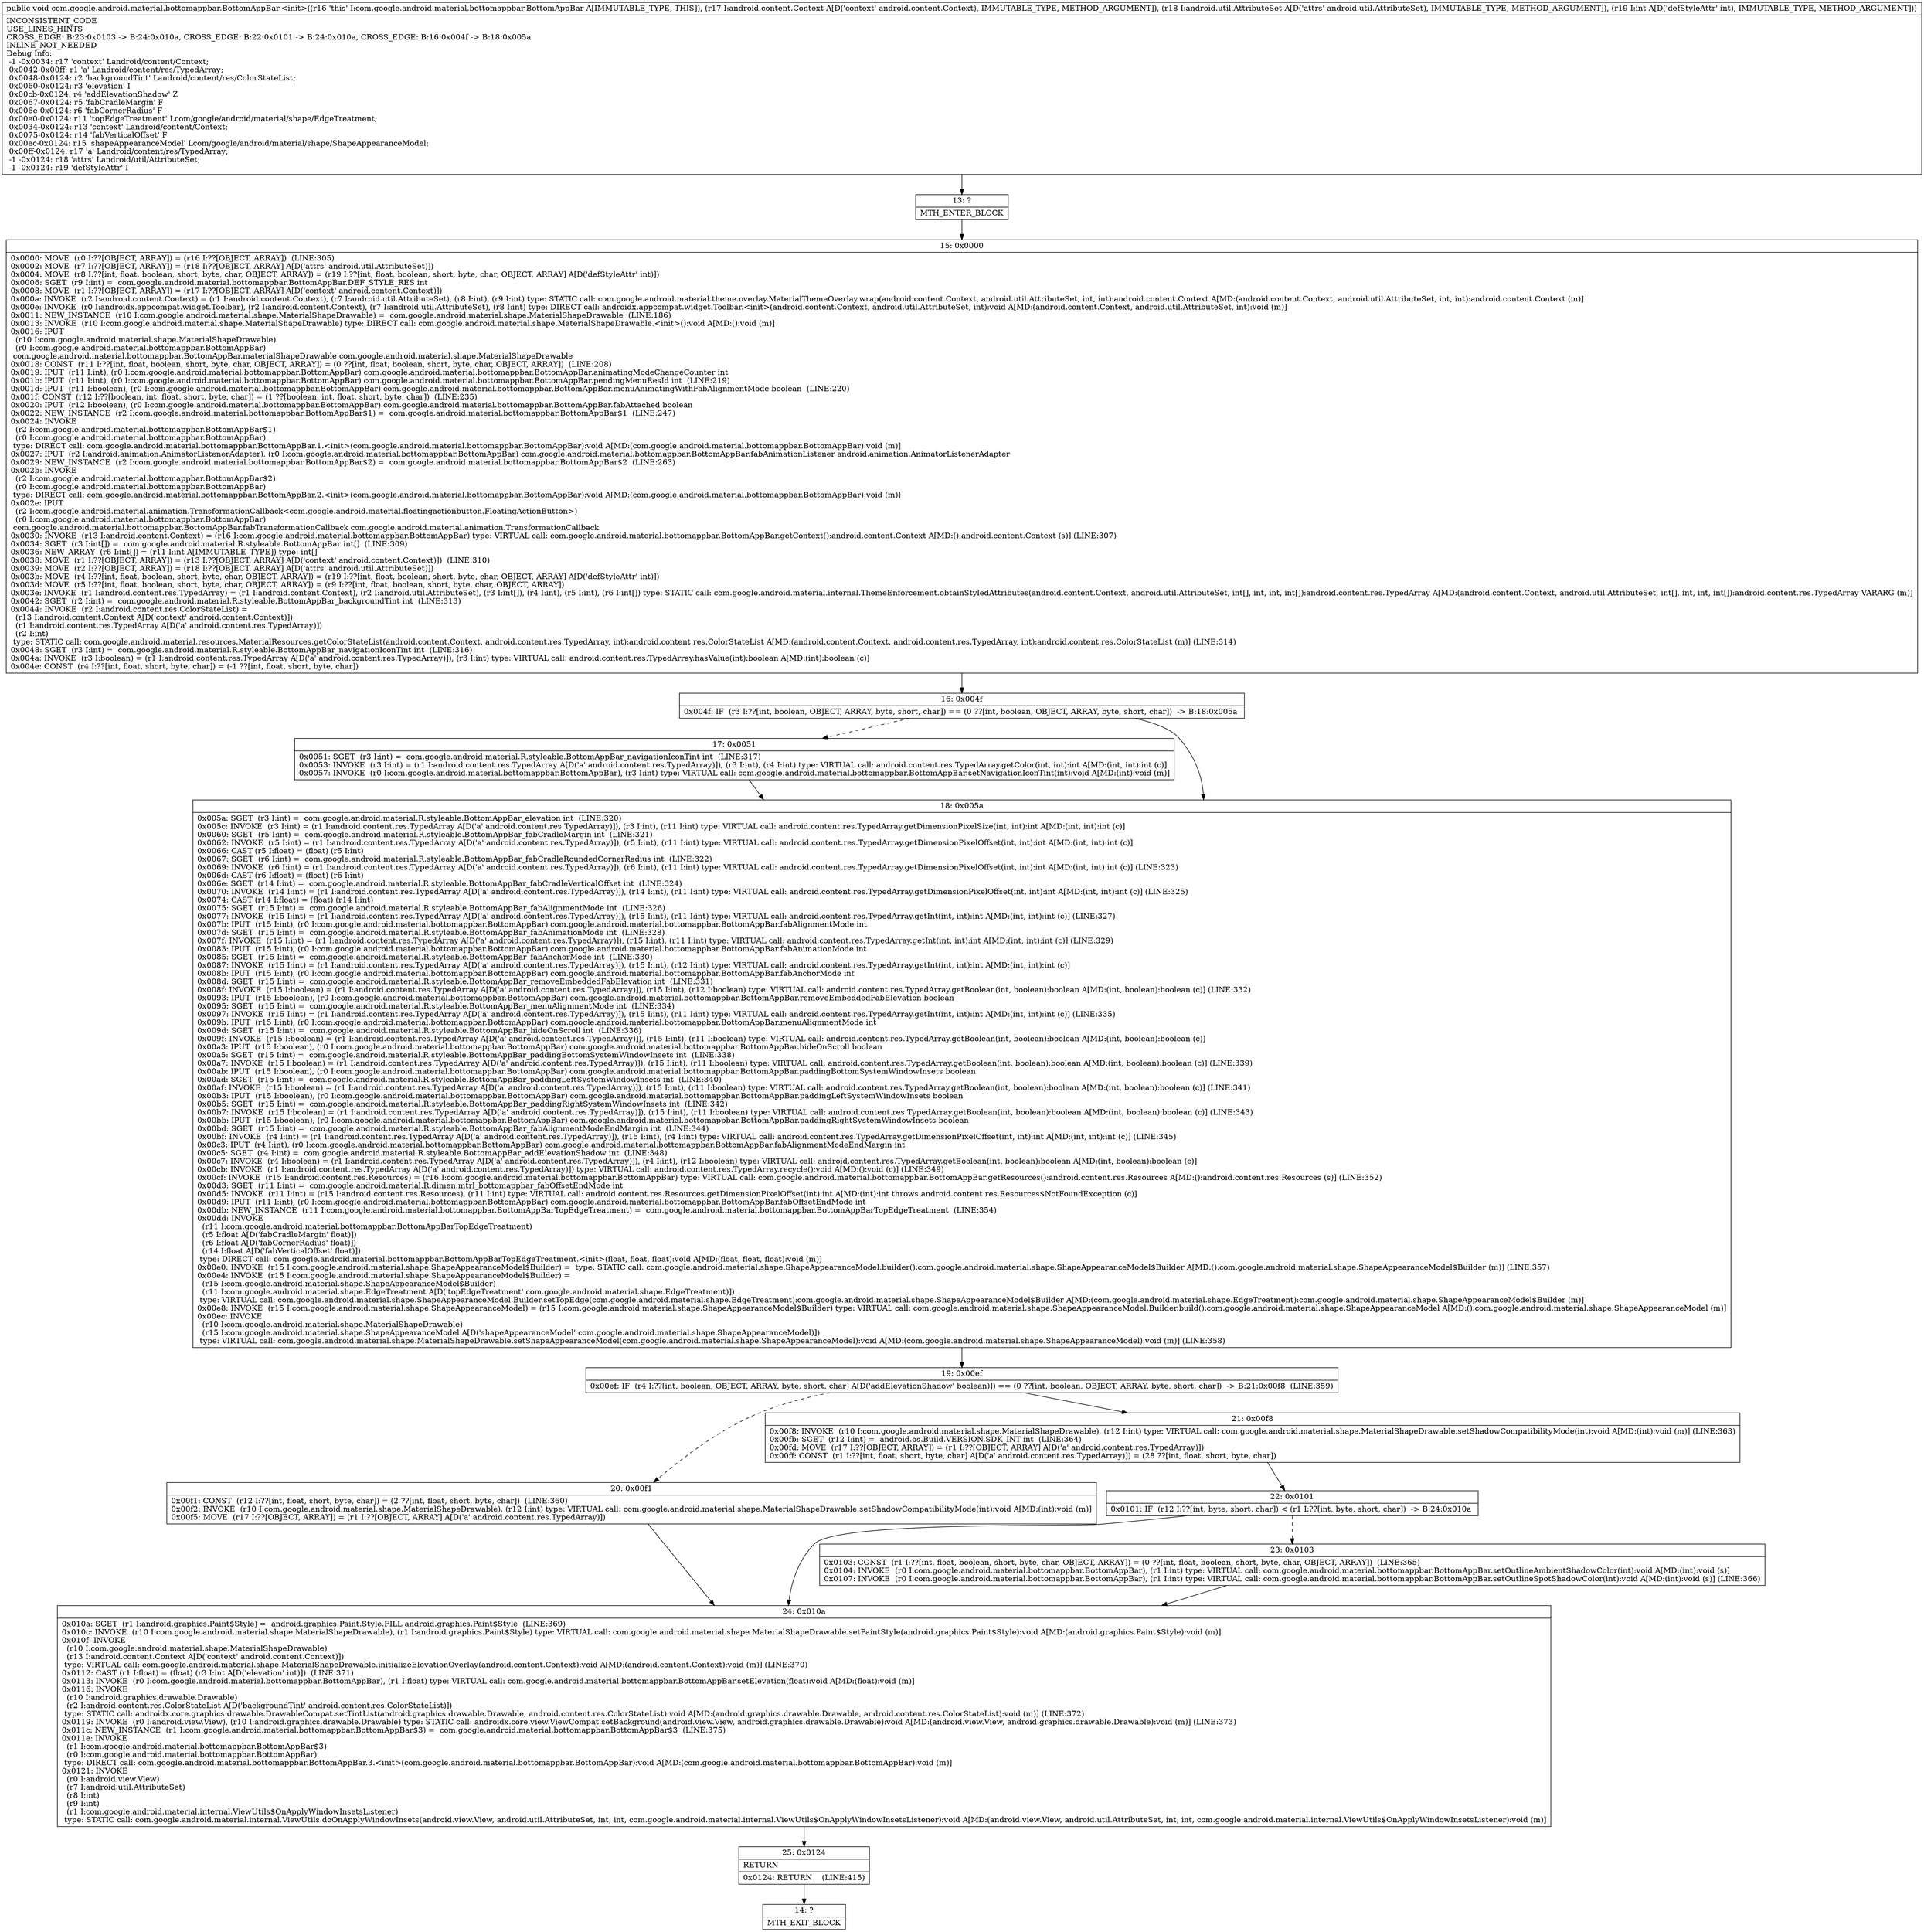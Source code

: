 digraph "CFG forcom.google.android.material.bottomappbar.BottomAppBar.\<init\>(Landroid\/content\/Context;Landroid\/util\/AttributeSet;I)V" {
Node_13 [shape=record,label="{13\:\ ?|MTH_ENTER_BLOCK\l}"];
Node_15 [shape=record,label="{15\:\ 0x0000|0x0000: MOVE  (r0 I:??[OBJECT, ARRAY]) = (r16 I:??[OBJECT, ARRAY])  (LINE:305)\l0x0002: MOVE  (r7 I:??[OBJECT, ARRAY]) = (r18 I:??[OBJECT, ARRAY] A[D('attrs' android.util.AttributeSet)]) \l0x0004: MOVE  (r8 I:??[int, float, boolean, short, byte, char, OBJECT, ARRAY]) = (r19 I:??[int, float, boolean, short, byte, char, OBJECT, ARRAY] A[D('defStyleAttr' int)]) \l0x0006: SGET  (r9 I:int) =  com.google.android.material.bottomappbar.BottomAppBar.DEF_STYLE_RES int \l0x0008: MOVE  (r1 I:??[OBJECT, ARRAY]) = (r17 I:??[OBJECT, ARRAY] A[D('context' android.content.Context)]) \l0x000a: INVOKE  (r2 I:android.content.Context) = (r1 I:android.content.Context), (r7 I:android.util.AttributeSet), (r8 I:int), (r9 I:int) type: STATIC call: com.google.android.material.theme.overlay.MaterialThemeOverlay.wrap(android.content.Context, android.util.AttributeSet, int, int):android.content.Context A[MD:(android.content.Context, android.util.AttributeSet, int, int):android.content.Context (m)]\l0x000e: INVOKE  (r0 I:androidx.appcompat.widget.Toolbar), (r2 I:android.content.Context), (r7 I:android.util.AttributeSet), (r8 I:int) type: DIRECT call: androidx.appcompat.widget.Toolbar.\<init\>(android.content.Context, android.util.AttributeSet, int):void A[MD:(android.content.Context, android.util.AttributeSet, int):void (m)]\l0x0011: NEW_INSTANCE  (r10 I:com.google.android.material.shape.MaterialShapeDrawable) =  com.google.android.material.shape.MaterialShapeDrawable  (LINE:186)\l0x0013: INVOKE  (r10 I:com.google.android.material.shape.MaterialShapeDrawable) type: DIRECT call: com.google.android.material.shape.MaterialShapeDrawable.\<init\>():void A[MD:():void (m)]\l0x0016: IPUT  \l  (r10 I:com.google.android.material.shape.MaterialShapeDrawable)\l  (r0 I:com.google.android.material.bottomappbar.BottomAppBar)\l com.google.android.material.bottomappbar.BottomAppBar.materialShapeDrawable com.google.android.material.shape.MaterialShapeDrawable \l0x0018: CONST  (r11 I:??[int, float, boolean, short, byte, char, OBJECT, ARRAY]) = (0 ??[int, float, boolean, short, byte, char, OBJECT, ARRAY])  (LINE:208)\l0x0019: IPUT  (r11 I:int), (r0 I:com.google.android.material.bottomappbar.BottomAppBar) com.google.android.material.bottomappbar.BottomAppBar.animatingModeChangeCounter int \l0x001b: IPUT  (r11 I:int), (r0 I:com.google.android.material.bottomappbar.BottomAppBar) com.google.android.material.bottomappbar.BottomAppBar.pendingMenuResId int  (LINE:219)\l0x001d: IPUT  (r11 I:boolean), (r0 I:com.google.android.material.bottomappbar.BottomAppBar) com.google.android.material.bottomappbar.BottomAppBar.menuAnimatingWithFabAlignmentMode boolean  (LINE:220)\l0x001f: CONST  (r12 I:??[boolean, int, float, short, byte, char]) = (1 ??[boolean, int, float, short, byte, char])  (LINE:235)\l0x0020: IPUT  (r12 I:boolean), (r0 I:com.google.android.material.bottomappbar.BottomAppBar) com.google.android.material.bottomappbar.BottomAppBar.fabAttached boolean \l0x0022: NEW_INSTANCE  (r2 I:com.google.android.material.bottomappbar.BottomAppBar$1) =  com.google.android.material.bottomappbar.BottomAppBar$1  (LINE:247)\l0x0024: INVOKE  \l  (r2 I:com.google.android.material.bottomappbar.BottomAppBar$1)\l  (r0 I:com.google.android.material.bottomappbar.BottomAppBar)\l type: DIRECT call: com.google.android.material.bottomappbar.BottomAppBar.1.\<init\>(com.google.android.material.bottomappbar.BottomAppBar):void A[MD:(com.google.android.material.bottomappbar.BottomAppBar):void (m)]\l0x0027: IPUT  (r2 I:android.animation.AnimatorListenerAdapter), (r0 I:com.google.android.material.bottomappbar.BottomAppBar) com.google.android.material.bottomappbar.BottomAppBar.fabAnimationListener android.animation.AnimatorListenerAdapter \l0x0029: NEW_INSTANCE  (r2 I:com.google.android.material.bottomappbar.BottomAppBar$2) =  com.google.android.material.bottomappbar.BottomAppBar$2  (LINE:263)\l0x002b: INVOKE  \l  (r2 I:com.google.android.material.bottomappbar.BottomAppBar$2)\l  (r0 I:com.google.android.material.bottomappbar.BottomAppBar)\l type: DIRECT call: com.google.android.material.bottomappbar.BottomAppBar.2.\<init\>(com.google.android.material.bottomappbar.BottomAppBar):void A[MD:(com.google.android.material.bottomappbar.BottomAppBar):void (m)]\l0x002e: IPUT  \l  (r2 I:com.google.android.material.animation.TransformationCallback\<com.google.android.material.floatingactionbutton.FloatingActionButton\>)\l  (r0 I:com.google.android.material.bottomappbar.BottomAppBar)\l com.google.android.material.bottomappbar.BottomAppBar.fabTransformationCallback com.google.android.material.animation.TransformationCallback \l0x0030: INVOKE  (r13 I:android.content.Context) = (r16 I:com.google.android.material.bottomappbar.BottomAppBar) type: VIRTUAL call: com.google.android.material.bottomappbar.BottomAppBar.getContext():android.content.Context A[MD:():android.content.Context (s)] (LINE:307)\l0x0034: SGET  (r3 I:int[]) =  com.google.android.material.R.styleable.BottomAppBar int[]  (LINE:309)\l0x0036: NEW_ARRAY  (r6 I:int[]) = (r11 I:int A[IMMUTABLE_TYPE]) type: int[] \l0x0038: MOVE  (r1 I:??[OBJECT, ARRAY]) = (r13 I:??[OBJECT, ARRAY] A[D('context' android.content.Context)])  (LINE:310)\l0x0039: MOVE  (r2 I:??[OBJECT, ARRAY]) = (r18 I:??[OBJECT, ARRAY] A[D('attrs' android.util.AttributeSet)]) \l0x003b: MOVE  (r4 I:??[int, float, boolean, short, byte, char, OBJECT, ARRAY]) = (r19 I:??[int, float, boolean, short, byte, char, OBJECT, ARRAY] A[D('defStyleAttr' int)]) \l0x003d: MOVE  (r5 I:??[int, float, boolean, short, byte, char, OBJECT, ARRAY]) = (r9 I:??[int, float, boolean, short, byte, char, OBJECT, ARRAY]) \l0x003e: INVOKE  (r1 I:android.content.res.TypedArray) = (r1 I:android.content.Context), (r2 I:android.util.AttributeSet), (r3 I:int[]), (r4 I:int), (r5 I:int), (r6 I:int[]) type: STATIC call: com.google.android.material.internal.ThemeEnforcement.obtainStyledAttributes(android.content.Context, android.util.AttributeSet, int[], int, int, int[]):android.content.res.TypedArray A[MD:(android.content.Context, android.util.AttributeSet, int[], int, int, int[]):android.content.res.TypedArray VARARG (m)]\l0x0042: SGET  (r2 I:int) =  com.google.android.material.R.styleable.BottomAppBar_backgroundTint int  (LINE:313)\l0x0044: INVOKE  (r2 I:android.content.res.ColorStateList) = \l  (r13 I:android.content.Context A[D('context' android.content.Context)])\l  (r1 I:android.content.res.TypedArray A[D('a' android.content.res.TypedArray)])\l  (r2 I:int)\l type: STATIC call: com.google.android.material.resources.MaterialResources.getColorStateList(android.content.Context, android.content.res.TypedArray, int):android.content.res.ColorStateList A[MD:(android.content.Context, android.content.res.TypedArray, int):android.content.res.ColorStateList (m)] (LINE:314)\l0x0048: SGET  (r3 I:int) =  com.google.android.material.R.styleable.BottomAppBar_navigationIconTint int  (LINE:316)\l0x004a: INVOKE  (r3 I:boolean) = (r1 I:android.content.res.TypedArray A[D('a' android.content.res.TypedArray)]), (r3 I:int) type: VIRTUAL call: android.content.res.TypedArray.hasValue(int):boolean A[MD:(int):boolean (c)]\l0x004e: CONST  (r4 I:??[int, float, short, byte, char]) = (\-1 ??[int, float, short, byte, char]) \l}"];
Node_16 [shape=record,label="{16\:\ 0x004f|0x004f: IF  (r3 I:??[int, boolean, OBJECT, ARRAY, byte, short, char]) == (0 ??[int, boolean, OBJECT, ARRAY, byte, short, char])  \-\> B:18:0x005a \l}"];
Node_17 [shape=record,label="{17\:\ 0x0051|0x0051: SGET  (r3 I:int) =  com.google.android.material.R.styleable.BottomAppBar_navigationIconTint int  (LINE:317)\l0x0053: INVOKE  (r3 I:int) = (r1 I:android.content.res.TypedArray A[D('a' android.content.res.TypedArray)]), (r3 I:int), (r4 I:int) type: VIRTUAL call: android.content.res.TypedArray.getColor(int, int):int A[MD:(int, int):int (c)]\l0x0057: INVOKE  (r0 I:com.google.android.material.bottomappbar.BottomAppBar), (r3 I:int) type: VIRTUAL call: com.google.android.material.bottomappbar.BottomAppBar.setNavigationIconTint(int):void A[MD:(int):void (m)]\l}"];
Node_18 [shape=record,label="{18\:\ 0x005a|0x005a: SGET  (r3 I:int) =  com.google.android.material.R.styleable.BottomAppBar_elevation int  (LINE:320)\l0x005c: INVOKE  (r3 I:int) = (r1 I:android.content.res.TypedArray A[D('a' android.content.res.TypedArray)]), (r3 I:int), (r11 I:int) type: VIRTUAL call: android.content.res.TypedArray.getDimensionPixelSize(int, int):int A[MD:(int, int):int (c)]\l0x0060: SGET  (r5 I:int) =  com.google.android.material.R.styleable.BottomAppBar_fabCradleMargin int  (LINE:321)\l0x0062: INVOKE  (r5 I:int) = (r1 I:android.content.res.TypedArray A[D('a' android.content.res.TypedArray)]), (r5 I:int), (r11 I:int) type: VIRTUAL call: android.content.res.TypedArray.getDimensionPixelOffset(int, int):int A[MD:(int, int):int (c)]\l0x0066: CAST (r5 I:float) = (float) (r5 I:int) \l0x0067: SGET  (r6 I:int) =  com.google.android.material.R.styleable.BottomAppBar_fabCradleRoundedCornerRadius int  (LINE:322)\l0x0069: INVOKE  (r6 I:int) = (r1 I:android.content.res.TypedArray A[D('a' android.content.res.TypedArray)]), (r6 I:int), (r11 I:int) type: VIRTUAL call: android.content.res.TypedArray.getDimensionPixelOffset(int, int):int A[MD:(int, int):int (c)] (LINE:323)\l0x006d: CAST (r6 I:float) = (float) (r6 I:int) \l0x006e: SGET  (r14 I:int) =  com.google.android.material.R.styleable.BottomAppBar_fabCradleVerticalOffset int  (LINE:324)\l0x0070: INVOKE  (r14 I:int) = (r1 I:android.content.res.TypedArray A[D('a' android.content.res.TypedArray)]), (r14 I:int), (r11 I:int) type: VIRTUAL call: android.content.res.TypedArray.getDimensionPixelOffset(int, int):int A[MD:(int, int):int (c)] (LINE:325)\l0x0074: CAST (r14 I:float) = (float) (r14 I:int) \l0x0075: SGET  (r15 I:int) =  com.google.android.material.R.styleable.BottomAppBar_fabAlignmentMode int  (LINE:326)\l0x0077: INVOKE  (r15 I:int) = (r1 I:android.content.res.TypedArray A[D('a' android.content.res.TypedArray)]), (r15 I:int), (r11 I:int) type: VIRTUAL call: android.content.res.TypedArray.getInt(int, int):int A[MD:(int, int):int (c)] (LINE:327)\l0x007b: IPUT  (r15 I:int), (r0 I:com.google.android.material.bottomappbar.BottomAppBar) com.google.android.material.bottomappbar.BottomAppBar.fabAlignmentMode int \l0x007d: SGET  (r15 I:int) =  com.google.android.material.R.styleable.BottomAppBar_fabAnimationMode int  (LINE:328)\l0x007f: INVOKE  (r15 I:int) = (r1 I:android.content.res.TypedArray A[D('a' android.content.res.TypedArray)]), (r15 I:int), (r11 I:int) type: VIRTUAL call: android.content.res.TypedArray.getInt(int, int):int A[MD:(int, int):int (c)] (LINE:329)\l0x0083: IPUT  (r15 I:int), (r0 I:com.google.android.material.bottomappbar.BottomAppBar) com.google.android.material.bottomappbar.BottomAppBar.fabAnimationMode int \l0x0085: SGET  (r15 I:int) =  com.google.android.material.R.styleable.BottomAppBar_fabAnchorMode int  (LINE:330)\l0x0087: INVOKE  (r15 I:int) = (r1 I:android.content.res.TypedArray A[D('a' android.content.res.TypedArray)]), (r15 I:int), (r12 I:int) type: VIRTUAL call: android.content.res.TypedArray.getInt(int, int):int A[MD:(int, int):int (c)]\l0x008b: IPUT  (r15 I:int), (r0 I:com.google.android.material.bottomappbar.BottomAppBar) com.google.android.material.bottomappbar.BottomAppBar.fabAnchorMode int \l0x008d: SGET  (r15 I:int) =  com.google.android.material.R.styleable.BottomAppBar_removeEmbeddedFabElevation int  (LINE:331)\l0x008f: INVOKE  (r15 I:boolean) = (r1 I:android.content.res.TypedArray A[D('a' android.content.res.TypedArray)]), (r15 I:int), (r12 I:boolean) type: VIRTUAL call: android.content.res.TypedArray.getBoolean(int, boolean):boolean A[MD:(int, boolean):boolean (c)] (LINE:332)\l0x0093: IPUT  (r15 I:boolean), (r0 I:com.google.android.material.bottomappbar.BottomAppBar) com.google.android.material.bottomappbar.BottomAppBar.removeEmbeddedFabElevation boolean \l0x0095: SGET  (r15 I:int) =  com.google.android.material.R.styleable.BottomAppBar_menuAlignmentMode int  (LINE:334)\l0x0097: INVOKE  (r15 I:int) = (r1 I:android.content.res.TypedArray A[D('a' android.content.res.TypedArray)]), (r15 I:int), (r11 I:int) type: VIRTUAL call: android.content.res.TypedArray.getInt(int, int):int A[MD:(int, int):int (c)] (LINE:335)\l0x009b: IPUT  (r15 I:int), (r0 I:com.google.android.material.bottomappbar.BottomAppBar) com.google.android.material.bottomappbar.BottomAppBar.menuAlignmentMode int \l0x009d: SGET  (r15 I:int) =  com.google.android.material.R.styleable.BottomAppBar_hideOnScroll int  (LINE:336)\l0x009f: INVOKE  (r15 I:boolean) = (r1 I:android.content.res.TypedArray A[D('a' android.content.res.TypedArray)]), (r15 I:int), (r11 I:boolean) type: VIRTUAL call: android.content.res.TypedArray.getBoolean(int, boolean):boolean A[MD:(int, boolean):boolean (c)]\l0x00a3: IPUT  (r15 I:boolean), (r0 I:com.google.android.material.bottomappbar.BottomAppBar) com.google.android.material.bottomappbar.BottomAppBar.hideOnScroll boolean \l0x00a5: SGET  (r15 I:int) =  com.google.android.material.R.styleable.BottomAppBar_paddingBottomSystemWindowInsets int  (LINE:338)\l0x00a7: INVOKE  (r15 I:boolean) = (r1 I:android.content.res.TypedArray A[D('a' android.content.res.TypedArray)]), (r15 I:int), (r11 I:boolean) type: VIRTUAL call: android.content.res.TypedArray.getBoolean(int, boolean):boolean A[MD:(int, boolean):boolean (c)] (LINE:339)\l0x00ab: IPUT  (r15 I:boolean), (r0 I:com.google.android.material.bottomappbar.BottomAppBar) com.google.android.material.bottomappbar.BottomAppBar.paddingBottomSystemWindowInsets boolean \l0x00ad: SGET  (r15 I:int) =  com.google.android.material.R.styleable.BottomAppBar_paddingLeftSystemWindowInsets int  (LINE:340)\l0x00af: INVOKE  (r15 I:boolean) = (r1 I:android.content.res.TypedArray A[D('a' android.content.res.TypedArray)]), (r15 I:int), (r11 I:boolean) type: VIRTUAL call: android.content.res.TypedArray.getBoolean(int, boolean):boolean A[MD:(int, boolean):boolean (c)] (LINE:341)\l0x00b3: IPUT  (r15 I:boolean), (r0 I:com.google.android.material.bottomappbar.BottomAppBar) com.google.android.material.bottomappbar.BottomAppBar.paddingLeftSystemWindowInsets boolean \l0x00b5: SGET  (r15 I:int) =  com.google.android.material.R.styleable.BottomAppBar_paddingRightSystemWindowInsets int  (LINE:342)\l0x00b7: INVOKE  (r15 I:boolean) = (r1 I:android.content.res.TypedArray A[D('a' android.content.res.TypedArray)]), (r15 I:int), (r11 I:boolean) type: VIRTUAL call: android.content.res.TypedArray.getBoolean(int, boolean):boolean A[MD:(int, boolean):boolean (c)] (LINE:343)\l0x00bb: IPUT  (r15 I:boolean), (r0 I:com.google.android.material.bottomappbar.BottomAppBar) com.google.android.material.bottomappbar.BottomAppBar.paddingRightSystemWindowInsets boolean \l0x00bd: SGET  (r15 I:int) =  com.google.android.material.R.styleable.BottomAppBar_fabAlignmentModeEndMargin int  (LINE:344)\l0x00bf: INVOKE  (r4 I:int) = (r1 I:android.content.res.TypedArray A[D('a' android.content.res.TypedArray)]), (r15 I:int), (r4 I:int) type: VIRTUAL call: android.content.res.TypedArray.getDimensionPixelOffset(int, int):int A[MD:(int, int):int (c)] (LINE:345)\l0x00c3: IPUT  (r4 I:int), (r0 I:com.google.android.material.bottomappbar.BottomAppBar) com.google.android.material.bottomappbar.BottomAppBar.fabAlignmentModeEndMargin int \l0x00c5: SGET  (r4 I:int) =  com.google.android.material.R.styleable.BottomAppBar_addElevationShadow int  (LINE:348)\l0x00c7: INVOKE  (r4 I:boolean) = (r1 I:android.content.res.TypedArray A[D('a' android.content.res.TypedArray)]), (r4 I:int), (r12 I:boolean) type: VIRTUAL call: android.content.res.TypedArray.getBoolean(int, boolean):boolean A[MD:(int, boolean):boolean (c)]\l0x00cb: INVOKE  (r1 I:android.content.res.TypedArray A[D('a' android.content.res.TypedArray)]) type: VIRTUAL call: android.content.res.TypedArray.recycle():void A[MD:():void (c)] (LINE:349)\l0x00cf: INVOKE  (r15 I:android.content.res.Resources) = (r16 I:com.google.android.material.bottomappbar.BottomAppBar) type: VIRTUAL call: com.google.android.material.bottomappbar.BottomAppBar.getResources():android.content.res.Resources A[MD:():android.content.res.Resources (s)] (LINE:352)\l0x00d3: SGET  (r11 I:int) =  com.google.android.material.R.dimen.mtrl_bottomappbar_fabOffsetEndMode int \l0x00d5: INVOKE  (r11 I:int) = (r15 I:android.content.res.Resources), (r11 I:int) type: VIRTUAL call: android.content.res.Resources.getDimensionPixelOffset(int):int A[MD:(int):int throws android.content.res.Resources$NotFoundException (c)]\l0x00d9: IPUT  (r11 I:int), (r0 I:com.google.android.material.bottomappbar.BottomAppBar) com.google.android.material.bottomappbar.BottomAppBar.fabOffsetEndMode int \l0x00db: NEW_INSTANCE  (r11 I:com.google.android.material.bottomappbar.BottomAppBarTopEdgeTreatment) =  com.google.android.material.bottomappbar.BottomAppBarTopEdgeTreatment  (LINE:354)\l0x00dd: INVOKE  \l  (r11 I:com.google.android.material.bottomappbar.BottomAppBarTopEdgeTreatment)\l  (r5 I:float A[D('fabCradleMargin' float)])\l  (r6 I:float A[D('fabCornerRadius' float)])\l  (r14 I:float A[D('fabVerticalOffset' float)])\l type: DIRECT call: com.google.android.material.bottomappbar.BottomAppBarTopEdgeTreatment.\<init\>(float, float, float):void A[MD:(float, float, float):void (m)]\l0x00e0: INVOKE  (r15 I:com.google.android.material.shape.ShapeAppearanceModel$Builder) =  type: STATIC call: com.google.android.material.shape.ShapeAppearanceModel.builder():com.google.android.material.shape.ShapeAppearanceModel$Builder A[MD:():com.google.android.material.shape.ShapeAppearanceModel$Builder (m)] (LINE:357)\l0x00e4: INVOKE  (r15 I:com.google.android.material.shape.ShapeAppearanceModel$Builder) = \l  (r15 I:com.google.android.material.shape.ShapeAppearanceModel$Builder)\l  (r11 I:com.google.android.material.shape.EdgeTreatment A[D('topEdgeTreatment' com.google.android.material.shape.EdgeTreatment)])\l type: VIRTUAL call: com.google.android.material.shape.ShapeAppearanceModel.Builder.setTopEdge(com.google.android.material.shape.EdgeTreatment):com.google.android.material.shape.ShapeAppearanceModel$Builder A[MD:(com.google.android.material.shape.EdgeTreatment):com.google.android.material.shape.ShapeAppearanceModel$Builder (m)]\l0x00e8: INVOKE  (r15 I:com.google.android.material.shape.ShapeAppearanceModel) = (r15 I:com.google.android.material.shape.ShapeAppearanceModel$Builder) type: VIRTUAL call: com.google.android.material.shape.ShapeAppearanceModel.Builder.build():com.google.android.material.shape.ShapeAppearanceModel A[MD:():com.google.android.material.shape.ShapeAppearanceModel (m)]\l0x00ec: INVOKE  \l  (r10 I:com.google.android.material.shape.MaterialShapeDrawable)\l  (r15 I:com.google.android.material.shape.ShapeAppearanceModel A[D('shapeAppearanceModel' com.google.android.material.shape.ShapeAppearanceModel)])\l type: VIRTUAL call: com.google.android.material.shape.MaterialShapeDrawable.setShapeAppearanceModel(com.google.android.material.shape.ShapeAppearanceModel):void A[MD:(com.google.android.material.shape.ShapeAppearanceModel):void (m)] (LINE:358)\l}"];
Node_19 [shape=record,label="{19\:\ 0x00ef|0x00ef: IF  (r4 I:??[int, boolean, OBJECT, ARRAY, byte, short, char] A[D('addElevationShadow' boolean)]) == (0 ??[int, boolean, OBJECT, ARRAY, byte, short, char])  \-\> B:21:0x00f8  (LINE:359)\l}"];
Node_20 [shape=record,label="{20\:\ 0x00f1|0x00f1: CONST  (r12 I:??[int, float, short, byte, char]) = (2 ??[int, float, short, byte, char])  (LINE:360)\l0x00f2: INVOKE  (r10 I:com.google.android.material.shape.MaterialShapeDrawable), (r12 I:int) type: VIRTUAL call: com.google.android.material.shape.MaterialShapeDrawable.setShadowCompatibilityMode(int):void A[MD:(int):void (m)]\l0x00f5: MOVE  (r17 I:??[OBJECT, ARRAY]) = (r1 I:??[OBJECT, ARRAY] A[D('a' android.content.res.TypedArray)]) \l}"];
Node_24 [shape=record,label="{24\:\ 0x010a|0x010a: SGET  (r1 I:android.graphics.Paint$Style) =  android.graphics.Paint.Style.FILL android.graphics.Paint$Style  (LINE:369)\l0x010c: INVOKE  (r10 I:com.google.android.material.shape.MaterialShapeDrawable), (r1 I:android.graphics.Paint$Style) type: VIRTUAL call: com.google.android.material.shape.MaterialShapeDrawable.setPaintStyle(android.graphics.Paint$Style):void A[MD:(android.graphics.Paint$Style):void (m)]\l0x010f: INVOKE  \l  (r10 I:com.google.android.material.shape.MaterialShapeDrawable)\l  (r13 I:android.content.Context A[D('context' android.content.Context)])\l type: VIRTUAL call: com.google.android.material.shape.MaterialShapeDrawable.initializeElevationOverlay(android.content.Context):void A[MD:(android.content.Context):void (m)] (LINE:370)\l0x0112: CAST (r1 I:float) = (float) (r3 I:int A[D('elevation' int)])  (LINE:371)\l0x0113: INVOKE  (r0 I:com.google.android.material.bottomappbar.BottomAppBar), (r1 I:float) type: VIRTUAL call: com.google.android.material.bottomappbar.BottomAppBar.setElevation(float):void A[MD:(float):void (m)]\l0x0116: INVOKE  \l  (r10 I:android.graphics.drawable.Drawable)\l  (r2 I:android.content.res.ColorStateList A[D('backgroundTint' android.content.res.ColorStateList)])\l type: STATIC call: androidx.core.graphics.drawable.DrawableCompat.setTintList(android.graphics.drawable.Drawable, android.content.res.ColorStateList):void A[MD:(android.graphics.drawable.Drawable, android.content.res.ColorStateList):void (m)] (LINE:372)\l0x0119: INVOKE  (r0 I:android.view.View), (r10 I:android.graphics.drawable.Drawable) type: STATIC call: androidx.core.view.ViewCompat.setBackground(android.view.View, android.graphics.drawable.Drawable):void A[MD:(android.view.View, android.graphics.drawable.Drawable):void (m)] (LINE:373)\l0x011c: NEW_INSTANCE  (r1 I:com.google.android.material.bottomappbar.BottomAppBar$3) =  com.google.android.material.bottomappbar.BottomAppBar$3  (LINE:375)\l0x011e: INVOKE  \l  (r1 I:com.google.android.material.bottomappbar.BottomAppBar$3)\l  (r0 I:com.google.android.material.bottomappbar.BottomAppBar)\l type: DIRECT call: com.google.android.material.bottomappbar.BottomAppBar.3.\<init\>(com.google.android.material.bottomappbar.BottomAppBar):void A[MD:(com.google.android.material.bottomappbar.BottomAppBar):void (m)]\l0x0121: INVOKE  \l  (r0 I:android.view.View)\l  (r7 I:android.util.AttributeSet)\l  (r8 I:int)\l  (r9 I:int)\l  (r1 I:com.google.android.material.internal.ViewUtils$OnApplyWindowInsetsListener)\l type: STATIC call: com.google.android.material.internal.ViewUtils.doOnApplyWindowInsets(android.view.View, android.util.AttributeSet, int, int, com.google.android.material.internal.ViewUtils$OnApplyWindowInsetsListener):void A[MD:(android.view.View, android.util.AttributeSet, int, int, com.google.android.material.internal.ViewUtils$OnApplyWindowInsetsListener):void (m)]\l}"];
Node_25 [shape=record,label="{25\:\ 0x0124|RETURN\l|0x0124: RETURN    (LINE:415)\l}"];
Node_14 [shape=record,label="{14\:\ ?|MTH_EXIT_BLOCK\l}"];
Node_21 [shape=record,label="{21\:\ 0x00f8|0x00f8: INVOKE  (r10 I:com.google.android.material.shape.MaterialShapeDrawable), (r12 I:int) type: VIRTUAL call: com.google.android.material.shape.MaterialShapeDrawable.setShadowCompatibilityMode(int):void A[MD:(int):void (m)] (LINE:363)\l0x00fb: SGET  (r12 I:int) =  android.os.Build.VERSION.SDK_INT int  (LINE:364)\l0x00fd: MOVE  (r17 I:??[OBJECT, ARRAY]) = (r1 I:??[OBJECT, ARRAY] A[D('a' android.content.res.TypedArray)]) \l0x00ff: CONST  (r1 I:??[int, float, short, byte, char] A[D('a' android.content.res.TypedArray)]) = (28 ??[int, float, short, byte, char]) \l}"];
Node_22 [shape=record,label="{22\:\ 0x0101|0x0101: IF  (r12 I:??[int, byte, short, char]) \< (r1 I:??[int, byte, short, char])  \-\> B:24:0x010a \l}"];
Node_23 [shape=record,label="{23\:\ 0x0103|0x0103: CONST  (r1 I:??[int, float, boolean, short, byte, char, OBJECT, ARRAY]) = (0 ??[int, float, boolean, short, byte, char, OBJECT, ARRAY])  (LINE:365)\l0x0104: INVOKE  (r0 I:com.google.android.material.bottomappbar.BottomAppBar), (r1 I:int) type: VIRTUAL call: com.google.android.material.bottomappbar.BottomAppBar.setOutlineAmbientShadowColor(int):void A[MD:(int):void (s)]\l0x0107: INVOKE  (r0 I:com.google.android.material.bottomappbar.BottomAppBar), (r1 I:int) type: VIRTUAL call: com.google.android.material.bottomappbar.BottomAppBar.setOutlineSpotShadowColor(int):void A[MD:(int):void (s)] (LINE:366)\l}"];
MethodNode[shape=record,label="{public void com.google.android.material.bottomappbar.BottomAppBar.\<init\>((r16 'this' I:com.google.android.material.bottomappbar.BottomAppBar A[IMMUTABLE_TYPE, THIS]), (r17 I:android.content.Context A[D('context' android.content.Context), IMMUTABLE_TYPE, METHOD_ARGUMENT]), (r18 I:android.util.AttributeSet A[D('attrs' android.util.AttributeSet), IMMUTABLE_TYPE, METHOD_ARGUMENT]), (r19 I:int A[D('defStyleAttr' int), IMMUTABLE_TYPE, METHOD_ARGUMENT]))  | INCONSISTENT_CODE\lUSE_LINES_HINTS\lCROSS_EDGE: B:23:0x0103 \-\> B:24:0x010a, CROSS_EDGE: B:22:0x0101 \-\> B:24:0x010a, CROSS_EDGE: B:16:0x004f \-\> B:18:0x005a\lINLINE_NOT_NEEDED\lDebug Info:\l  \-1 \-0x0034: r17 'context' Landroid\/content\/Context;\l  0x0042\-0x00ff: r1 'a' Landroid\/content\/res\/TypedArray;\l  0x0048\-0x0124: r2 'backgroundTint' Landroid\/content\/res\/ColorStateList;\l  0x0060\-0x0124: r3 'elevation' I\l  0x00cb\-0x0124: r4 'addElevationShadow' Z\l  0x0067\-0x0124: r5 'fabCradleMargin' F\l  0x006e\-0x0124: r6 'fabCornerRadius' F\l  0x00e0\-0x0124: r11 'topEdgeTreatment' Lcom\/google\/android\/material\/shape\/EdgeTreatment;\l  0x0034\-0x0124: r13 'context' Landroid\/content\/Context;\l  0x0075\-0x0124: r14 'fabVerticalOffset' F\l  0x00ec\-0x0124: r15 'shapeAppearanceModel' Lcom\/google\/android\/material\/shape\/ShapeAppearanceModel;\l  0x00ff\-0x0124: r17 'a' Landroid\/content\/res\/TypedArray;\l  \-1 \-0x0124: r18 'attrs' Landroid\/util\/AttributeSet;\l  \-1 \-0x0124: r19 'defStyleAttr' I\l}"];
MethodNode -> Node_13;Node_13 -> Node_15;
Node_15 -> Node_16;
Node_16 -> Node_17[style=dashed];
Node_16 -> Node_18;
Node_17 -> Node_18;
Node_18 -> Node_19;
Node_19 -> Node_20[style=dashed];
Node_19 -> Node_21;
Node_20 -> Node_24;
Node_24 -> Node_25;
Node_25 -> Node_14;
Node_21 -> Node_22;
Node_22 -> Node_23[style=dashed];
Node_22 -> Node_24;
Node_23 -> Node_24;
}

